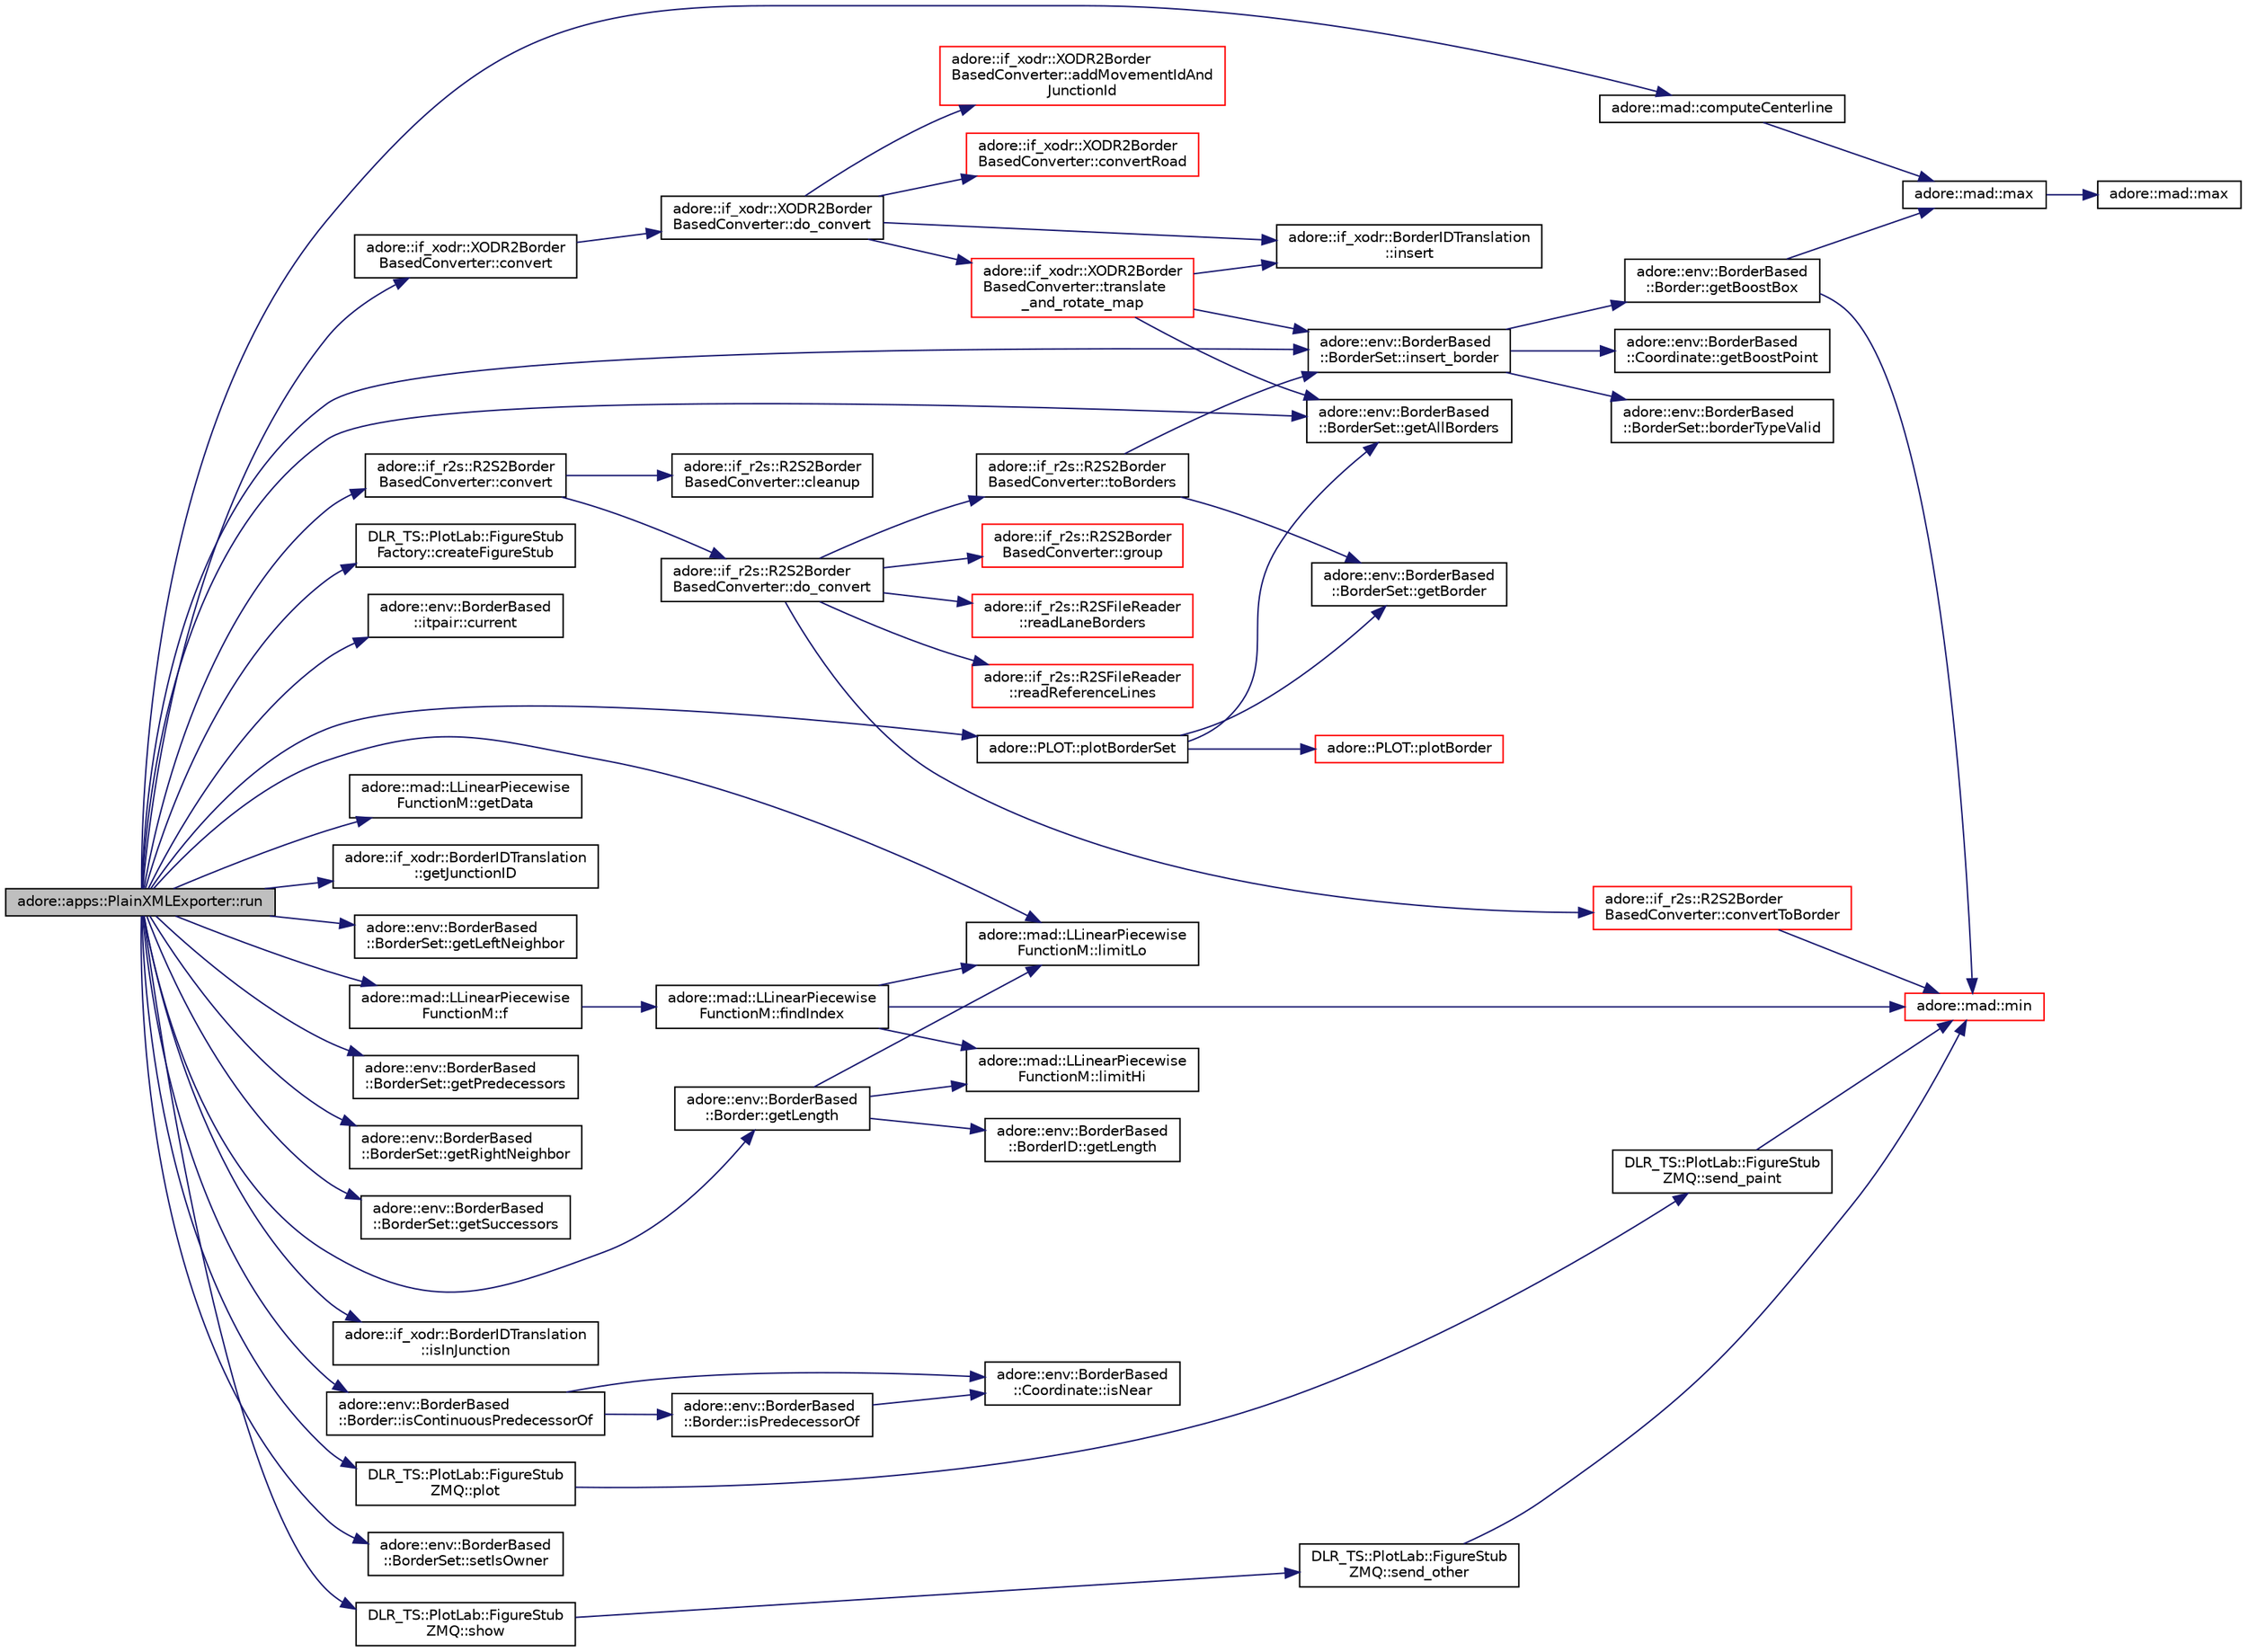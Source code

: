 digraph "adore::apps::PlainXMLExporter::run"
{
 // LATEX_PDF_SIZE
  edge [fontname="Helvetica",fontsize="10",labelfontname="Helvetica",labelfontsize="10"];
  node [fontname="Helvetica",fontsize="10",shape=record];
  rankdir="LR";
  Node1 [label="adore::apps::PlainXMLExporter::run",height=0.2,width=0.4,color="black", fillcolor="grey75", style="filled", fontcolor="black",tooltip=" "];
  Node1 -> Node2 [color="midnightblue",fontsize="10",style="solid",fontname="Helvetica"];
  Node2 [label="adore::mad::computeCenterline",height=0.2,width=0.4,color="black", fillcolor="white", style="filled",URL="$namespaceadore_1_1mad.html#ad28075589c1a25cfd4ef82d9bd61efe3",tooltip=" "];
  Node2 -> Node3 [color="midnightblue",fontsize="10",style="solid",fontname="Helvetica"];
  Node3 [label="adore::mad::max",height=0.2,width=0.4,color="black", fillcolor="white", style="filled",URL="$namespaceadore_1_1mad.html#adea062854ef0b105a3fdca8cf2aca945",tooltip=" "];
  Node3 -> Node4 [color="midnightblue",fontsize="10",style="solid",fontname="Helvetica"];
  Node4 [label="adore::mad::max",height=0.2,width=0.4,color="black", fillcolor="white", style="filled",URL="$namespaceadore_1_1mad.html#a618a8842fed7b9375957b1e393c58492",tooltip=" "];
  Node1 -> Node5 [color="midnightblue",fontsize="10",style="solid",fontname="Helvetica"];
  Node5 [label="adore::if_xodr::XODR2Border\lBasedConverter::convert",height=0.2,width=0.4,color="black", fillcolor="white", style="filled",URL="$classadore_1_1if__xodr_1_1XODR2BorderBasedConverter.html#afb43456b1cc2ee1c30ca4f5a8278f1ba",tooltip="full conversion of OpenDRIVE map to object representations"];
  Node5 -> Node6 [color="midnightblue",fontsize="10",style="solid",fontname="Helvetica"];
  Node6 [label="adore::if_xodr::XODR2Border\lBasedConverter::do_convert",height=0.2,width=0.4,color="black", fillcolor="white", style="filled",URL="$classadore_1_1if__xodr_1_1XODR2BorderBasedConverter.html#a6ca6d0c42c07f37d316e7003676fb297",tooltip="Fills data sets of BorderBased map data representation with data from openDrive xml file."];
  Node6 -> Node7 [color="midnightblue",fontsize="10",style="solid",fontname="Helvetica"];
  Node7 [label="adore::if_xodr::XODR2Border\lBasedConverter::addMovementIdAnd\lJunctionId",height=0.2,width=0.4,color="red", fillcolor="white", style="filled",URL="$classadore_1_1if__xodr_1_1XODR2BorderBasedConverter.html#ae80a52c9376f7e5942d11506170ab3e8",tooltip="determine controller and junction id of traffic lights"];
  Node6 -> Node12 [color="midnightblue",fontsize="10",style="solid",fontname="Helvetica"];
  Node12 [label="adore::if_xodr::XODR2Border\lBasedConverter::convertRoad",height=0.2,width=0.4,color="red", fillcolor="white", style="filled",URL="$classadore_1_1if__xodr_1_1XODR2BorderBasedConverter.html#a7f2969e95bacb9b0e03d244d4f57ac89",tooltip="convert road geometry to borders and also extract traffic control devices and stop lines"];
  Node6 -> Node79 [color="midnightblue",fontsize="10",style="solid",fontname="Helvetica"];
  Node79 [label="adore::if_xodr::BorderIDTranslation\l::insert",height=0.2,width=0.4,color="black", fillcolor="white", style="filled",URL="$classadore_1_1if__xodr_1_1BorderIDTranslation.html#a94bd6f3b65b57ad15ed1a3e8898c13da",tooltip=" "];
  Node6 -> Node80 [color="midnightblue",fontsize="10",style="solid",fontname="Helvetica"];
  Node80 [label="adore::if_xodr::XODR2Border\lBasedConverter::translate\l_and_rotate_map",height=0.2,width=0.4,color="red", fillcolor="white", style="filled",URL="$classadore_1_1if__xodr_1_1XODR2BorderBasedConverter.html#ad8da0acb9efcc6cfc38ba2772d2f5840",tooltip="change position of all objects via translation"];
  Node80 -> Node81 [color="midnightblue",fontsize="10",style="solid",fontname="Helvetica"];
  Node81 [label="adore::env::BorderBased\l::BorderSet::getAllBorders",height=0.2,width=0.4,color="black", fillcolor="white", style="filled",URL="$classadore_1_1env_1_1BorderBased_1_1BorderSet.html#a5dea05943e2c9a960ba7cabc59f7ebb7",tooltip="get all borders in this"];
  Node80 -> Node79 [color="midnightblue",fontsize="10",style="solid",fontname="Helvetica"];
  Node80 -> Node20 [color="midnightblue",fontsize="10",style="solid",fontname="Helvetica"];
  Node20 [label="adore::env::BorderBased\l::BorderSet::insert_border",height=0.2,width=0.4,color="black", fillcolor="white", style="filled",URL="$classadore_1_1env_1_1BorderBased_1_1BorderSet.html#a5730d3e4fc938c9bd1e1146a8a61deec",tooltip="insert new border into this"];
  Node20 -> Node21 [color="midnightblue",fontsize="10",style="solid",fontname="Helvetica"];
  Node21 [label="adore::env::BorderBased\l::BorderSet::borderTypeValid",height=0.2,width=0.4,color="black", fillcolor="white", style="filled",URL="$classadore_1_1env_1_1BorderBased_1_1BorderSet.html#afb523effcee573e774147446ecc756ab",tooltip="check whether border type is in allowed types of set"];
  Node20 -> Node22 [color="midnightblue",fontsize="10",style="solid",fontname="Helvetica"];
  Node22 [label="adore::env::BorderBased\l::Border::getBoostBox",height=0.2,width=0.4,color="black", fillcolor="white", style="filled",URL="$structadore_1_1env_1_1BorderBased_1_1Border.html#a4b1e646e2c3d98b03e75f286611e0cda",tooltip="Get a bounding box for the implicit lane object."];
  Node22 -> Node3 [color="midnightblue",fontsize="10",style="solid",fontname="Helvetica"];
  Node22 -> Node18 [color="midnightblue",fontsize="10",style="solid",fontname="Helvetica"];
  Node18 [label="adore::mad::min",height=0.2,width=0.4,color="red", fillcolor="white", style="filled",URL="$namespaceadore_1_1mad.html#ab58ecb752f9bbfe27832e0a2c0e22c2b",tooltip=" "];
  Node20 -> Node23 [color="midnightblue",fontsize="10",style="solid",fontname="Helvetica"];
  Node23 [label="adore::env::BorderBased\l::Coordinate::getBoostPoint",height=0.2,width=0.4,color="black", fillcolor="white", style="filled",URL="$structadore_1_1env_1_1BorderBased_1_1Coordinate.html#abb34f84413225a9464afe389cb4f71a7",tooltip="Get a boost_point that has the same coordinates as the Coordinate object."];
  Node1 -> Node93 [color="midnightblue",fontsize="10",style="solid",fontname="Helvetica"];
  Node93 [label="adore::if_r2s::R2S2Border\lBasedConverter::convert",height=0.2,width=0.4,color="black", fillcolor="white", style="filled",URL="$classadore_1_1if__r2s_1_1R2S2BorderBasedConverter.html#a182c7ba85fdda1f8985c20f68c8abb14",tooltip="convert to borders"];
  Node93 -> Node94 [color="midnightblue",fontsize="10",style="solid",fontname="Helvetica"];
  Node94 [label="adore::if_r2s::R2S2Border\lBasedConverter::cleanup",height=0.2,width=0.4,color="black", fillcolor="white", style="filled",URL="$classadore_1_1if__r2s_1_1R2S2BorderBasedConverter.html#a209974cbd56a95df8980f92b4809b888",tooltip="cleanup leftover functions in sectionmap"];
  Node93 -> Node95 [color="midnightblue",fontsize="10",style="solid",fontname="Helvetica"];
  Node95 [label="adore::if_r2s::R2S2Border\lBasedConverter::do_convert",height=0.2,width=0.4,color="black", fillcolor="white", style="filled",URL="$classadore_1_1if__r2s_1_1R2S2BorderBasedConverter.html#a6d12e18c673154c8c16fad4895b691c2",tooltip="actual conversion"];
  Node95 -> Node96 [color="midnightblue",fontsize="10",style="solid",fontname="Helvetica"];
  Node96 [label="adore::if_r2s::R2S2Border\lBasedConverter::convertToBorder",height=0.2,width=0.4,color="red", fillcolor="white", style="filled",URL="$classadore_1_1if__r2s_1_1R2S2BorderBasedConverter.html#a6ef8e454c5140d4f40c2ee5c3f4ff38f",tooltip="manage overall conversion process from sectionmap to borderset"];
  Node96 -> Node18 [color="midnightblue",fontsize="10",style="solid",fontname="Helvetica"];
  Node95 -> Node100 [color="midnightblue",fontsize="10",style="solid",fontname="Helvetica"];
  Node100 [label="adore::if_r2s::R2S2Border\lBasedConverter::group",height=0.2,width=0.4,color="red", fillcolor="white", style="filled",URL="$classadore_1_1if__r2s_1_1R2S2BorderBasedConverter.html#adebe8bbc518d9ca4d447230e3c4f900f",tooltip=" "];
  Node95 -> Node103 [color="midnightblue",fontsize="10",style="solid",fontname="Helvetica"];
  Node103 [label="adore::if_r2s::R2SFileReader\l::readLaneBorders",height=0.2,width=0.4,color="red", fillcolor="white", style="filled",URL="$classadore_1_1if__r2s_1_1R2SFileReader.html#ae1c7cf6cf090a9689f1fddbf24fbc6bd",tooltip=" "];
  Node95 -> Node107 [color="midnightblue",fontsize="10",style="solid",fontname="Helvetica"];
  Node107 [label="adore::if_r2s::R2SFileReader\l::readReferenceLines",height=0.2,width=0.4,color="red", fillcolor="white", style="filled",URL="$classadore_1_1if__r2s_1_1R2SFileReader.html#ab699d9e61a6981489eb90d8e0ac4e1c3",tooltip=" "];
  Node95 -> Node108 [color="midnightblue",fontsize="10",style="solid",fontname="Helvetica"];
  Node108 [label="adore::if_r2s::R2S2Border\lBasedConverter::toBorders",height=0.2,width=0.4,color="black", fillcolor="white", style="filled",URL="$classadore_1_1if__r2s_1_1R2S2BorderBasedConverter.html#a2365e79e186f711b21dc93532ac4376b",tooltip="converts sets of ReferenceLine and LaneBorder structs into adore borders"];
  Node108 -> Node109 [color="midnightblue",fontsize="10",style="solid",fontname="Helvetica"];
  Node109 [label="adore::env::BorderBased\l::BorderSet::getBorder",height=0.2,width=0.4,color="black", fillcolor="white", style="filled",URL="$classadore_1_1env_1_1BorderBased_1_1BorderSet.html#a69802bccdc7cf3fa598283509808edc2",tooltip="retrieve a border by ID"];
  Node108 -> Node20 [color="midnightblue",fontsize="10",style="solid",fontname="Helvetica"];
  Node1 -> Node110 [color="midnightblue",fontsize="10",style="solid",fontname="Helvetica"];
  Node110 [label="DLR_TS::PlotLab::FigureStub\lFactory::createFigureStub",height=0.2,width=0.4,color="black", fillcolor="white", style="filled",URL="$classDLR__TS_1_1PlotLab_1_1FigureStubFactory.html#a842dc9d218e8433f3443a08d47cfd6cc",tooltip=" "];
  Node1 -> Node111 [color="midnightblue",fontsize="10",style="solid",fontname="Helvetica"];
  Node111 [label="adore::env::BorderBased\l::itpair::current",height=0.2,width=0.4,color="black", fillcolor="white", style="filled",URL="$structadore_1_1env_1_1BorderBased_1_1itpair.html#a3746f6e3a03399eecb397f897f007562",tooltip=" "];
  Node1 -> Node112 [color="midnightblue",fontsize="10",style="solid",fontname="Helvetica"];
  Node112 [label="adore::mad::LLinearPiecewise\lFunctionM::f",height=0.2,width=0.4,color="black", fillcolor="white", style="filled",URL="$classadore_1_1mad_1_1LLinearPiecewiseFunctionM.html#a0ec611759526365bf49ca6f8781f0262",tooltip=" "];
  Node112 -> Node15 [color="midnightblue",fontsize="10",style="solid",fontname="Helvetica"];
  Node15 [label="adore::mad::LLinearPiecewise\lFunctionM::findIndex",height=0.2,width=0.4,color="black", fillcolor="white", style="filled",URL="$classadore_1_1mad_1_1LLinearPiecewiseFunctionM.html#a92f9ea09083d587aa2ffa1ec600be3b5",tooltip=" "];
  Node15 -> Node16 [color="midnightblue",fontsize="10",style="solid",fontname="Helvetica"];
  Node16 [label="adore::mad::LLinearPiecewise\lFunctionM::limitHi",height=0.2,width=0.4,color="black", fillcolor="white", style="filled",URL="$classadore_1_1mad_1_1LLinearPiecewiseFunctionM.html#aaa496b8ceb3ed505f6450225c46a077a",tooltip=" "];
  Node15 -> Node17 [color="midnightblue",fontsize="10",style="solid",fontname="Helvetica"];
  Node17 [label="adore::mad::LLinearPiecewise\lFunctionM::limitLo",height=0.2,width=0.4,color="black", fillcolor="white", style="filled",URL="$classadore_1_1mad_1_1LLinearPiecewiseFunctionM.html#a682841e9bc82a0653745dce6f908bfa6",tooltip=" "];
  Node15 -> Node18 [color="midnightblue",fontsize="10",style="solid",fontname="Helvetica"];
  Node1 -> Node81 [color="midnightblue",fontsize="10",style="solid",fontname="Helvetica"];
  Node1 -> Node64 [color="midnightblue",fontsize="10",style="solid",fontname="Helvetica"];
  Node64 [label="adore::mad::LLinearPiecewise\lFunctionM::getData",height=0.2,width=0.4,color="black", fillcolor="white", style="filled",URL="$classadore_1_1mad_1_1LLinearPiecewiseFunctionM.html#aa94d90c8643e2d6792f8594f3d666503",tooltip=" "];
  Node1 -> Node113 [color="midnightblue",fontsize="10",style="solid",fontname="Helvetica"];
  Node113 [label="adore::if_xodr::BorderIDTranslation\l::getJunctionID",height=0.2,width=0.4,color="black", fillcolor="white", style="filled",URL="$classadore_1_1if__xodr_1_1BorderIDTranslation.html#ab45ed1ff084a265a9e38147a9daee981",tooltip=" "];
  Node1 -> Node114 [color="midnightblue",fontsize="10",style="solid",fontname="Helvetica"];
  Node114 [label="adore::env::BorderBased\l::BorderSet::getLeftNeighbor",height=0.2,width=0.4,color="black", fillcolor="white", style="filled",URL="$classadore_1_1env_1_1BorderBased_1_1BorderSet.html#a8af807fde181a20de55594592d752adc",tooltip="Get left neighbor of a border."];
  Node1 -> Node115 [color="midnightblue",fontsize="10",style="solid",fontname="Helvetica"];
  Node115 [label="adore::env::BorderBased\l::Border::getLength",height=0.2,width=0.4,color="black", fillcolor="white", style="filled",URL="$structadore_1_1env_1_1BorderBased_1_1Border.html#a522c4ebdb7a16e0aa89b507f554a4fa6",tooltip="Get the length of the border."];
  Node115 -> Node116 [color="midnightblue",fontsize="10",style="solid",fontname="Helvetica"];
  Node116 [label="adore::env::BorderBased\l::BorderID::getLength",height=0.2,width=0.4,color="black", fillcolor="white", style="filled",URL="$structadore_1_1env_1_1BorderBased_1_1BorderID.html#a21f63cc4e5239a964b37d089d54d2418",tooltip=" "];
  Node115 -> Node16 [color="midnightblue",fontsize="10",style="solid",fontname="Helvetica"];
  Node115 -> Node17 [color="midnightblue",fontsize="10",style="solid",fontname="Helvetica"];
  Node1 -> Node117 [color="midnightblue",fontsize="10",style="solid",fontname="Helvetica"];
  Node117 [label="adore::env::BorderBased\l::BorderSet::getPredecessors",height=0.2,width=0.4,color="black", fillcolor="white", style="filled",URL="$classadore_1_1env_1_1BorderBased_1_1BorderSet.html#acc68b8957d3092bf9e53a75ffa433b6f",tooltip="get an interator pair for all borders which lead to b"];
  Node1 -> Node118 [color="midnightblue",fontsize="10",style="solid",fontname="Helvetica"];
  Node118 [label="adore::env::BorderBased\l::BorderSet::getRightNeighbor",height=0.2,width=0.4,color="black", fillcolor="white", style="filled",URL="$classadore_1_1env_1_1BorderBased_1_1BorderSet.html#a49e8f6a0309cd0c2c2afa28412435f4f",tooltip="get the right neighbor of a border"];
  Node1 -> Node119 [color="midnightblue",fontsize="10",style="solid",fontname="Helvetica"];
  Node119 [label="adore::env::BorderBased\l::BorderSet::getSuccessors",height=0.2,width=0.4,color="black", fillcolor="white", style="filled",URL="$classadore_1_1env_1_1BorderBased_1_1BorderSet.html#a4a75adfc507696182edc2514b86f5d24",tooltip="get an interator pair for all borders which follow after b"];
  Node1 -> Node20 [color="midnightblue",fontsize="10",style="solid",fontname="Helvetica"];
  Node1 -> Node120 [color="midnightblue",fontsize="10",style="solid",fontname="Helvetica"];
  Node120 [label="adore::env::BorderBased\l::Border::isContinuousPredecessorOf",height=0.2,width=0.4,color="black", fillcolor="white", style="filled",URL="$structadore_1_1env_1_1BorderBased_1_1Border.html#a441b9f3124fd611e074d0337ded96dce",tooltip="Check whether the border is a continuous predecessor of another border."];
  Node120 -> Node121 [color="midnightblue",fontsize="10",style="solid",fontname="Helvetica"];
  Node121 [label="adore::env::BorderBased\l::Coordinate::isNear",height=0.2,width=0.4,color="black", fillcolor="white", style="filled",URL="$structadore_1_1env_1_1BorderBased_1_1Coordinate.html#a29c83e934340f40cfa66dab2e7982d20",tooltip="Check whether the Coordinate is near to another Coordinate."];
  Node120 -> Node122 [color="midnightblue",fontsize="10",style="solid",fontname="Helvetica"];
  Node122 [label="adore::env::BorderBased\l::Border::isPredecessorOf",height=0.2,width=0.4,color="black", fillcolor="white", style="filled",URL="$structadore_1_1env_1_1BorderBased_1_1Border.html#a26aecd3bc2175fb624dcab6c10570e3b",tooltip="Check whether border is a direct predecessor of another border."];
  Node122 -> Node121 [color="midnightblue",fontsize="10",style="solid",fontname="Helvetica"];
  Node1 -> Node123 [color="midnightblue",fontsize="10",style="solid",fontname="Helvetica"];
  Node123 [label="adore::if_xodr::BorderIDTranslation\l::isInJunction",height=0.2,width=0.4,color="black", fillcolor="white", style="filled",URL="$classadore_1_1if__xodr_1_1BorderIDTranslation.html#abe0cf6f4f0ccd9da8b7f8558999b1df3",tooltip=" "];
  Node1 -> Node17 [color="midnightblue",fontsize="10",style="solid",fontname="Helvetica"];
  Node1 -> Node124 [color="midnightblue",fontsize="10",style="solid",fontname="Helvetica"];
  Node124 [label="DLR_TS::PlotLab::FigureStub\lZMQ::plot",height=0.2,width=0.4,color="black", fillcolor="white", style="filled",URL="$classDLR__TS_1_1PlotLab_1_1FigureStubZMQ.html#a6bf741b7f5831d68d614e0bbc58c100b",tooltip=" "];
  Node124 -> Node125 [color="midnightblue",fontsize="10",style="solid",fontname="Helvetica"];
  Node125 [label="DLR_TS::PlotLab::FigureStub\lZMQ::send_paint",height=0.2,width=0.4,color="black", fillcolor="white", style="filled",URL="$classDLR__TS_1_1PlotLab_1_1FigureStubZMQ.html#aa443ee76d90d42fd8aade79cebb25da2",tooltip=" "];
  Node125 -> Node18 [color="midnightblue",fontsize="10",style="solid",fontname="Helvetica"];
  Node1 -> Node126 [color="midnightblue",fontsize="10",style="solid",fontname="Helvetica"];
  Node126 [label="adore::PLOT::plotBorderSet",height=0.2,width=0.4,color="black", fillcolor="white", style="filled",URL="$namespaceadore_1_1PLOT.html#a1a04f470365d4993dff7c6172fd181a5",tooltip=" "];
  Node126 -> Node81 [color="midnightblue",fontsize="10",style="solid",fontname="Helvetica"];
  Node126 -> Node109 [color="midnightblue",fontsize="10",style="solid",fontname="Helvetica"];
  Node126 -> Node127 [color="midnightblue",fontsize="10",style="solid",fontname="Helvetica"];
  Node127 [label="adore::PLOT::plotBorder",height=0.2,width=0.4,color="red", fillcolor="white", style="filled",URL="$namespaceadore_1_1PLOT.html#ac157afb98167a75b689e6ef5af6c2b71",tooltip=" "];
  Node1 -> Node131 [color="midnightblue",fontsize="10",style="solid",fontname="Helvetica"];
  Node131 [label="adore::env::BorderBased\l::BorderSet::setIsOwner",height=0.2,width=0.4,color="black", fillcolor="white", style="filled",URL="$classadore_1_1env_1_1BorderBased_1_1BorderSet.html#ac7fdae2e42da82d8c2239e939d21da96",tooltip="set whether this owns objects in pointers"];
  Node1 -> Node132 [color="midnightblue",fontsize="10",style="solid",fontname="Helvetica"];
  Node132 [label="DLR_TS::PlotLab::FigureStub\lZMQ::show",height=0.2,width=0.4,color="black", fillcolor="white", style="filled",URL="$classDLR__TS_1_1PlotLab_1_1FigureStubZMQ.html#a2a40beae222d594d6c4b9ee5e44286a4",tooltip=" "];
  Node132 -> Node133 [color="midnightblue",fontsize="10",style="solid",fontname="Helvetica"];
  Node133 [label="DLR_TS::PlotLab::FigureStub\lZMQ::send_other",height=0.2,width=0.4,color="black", fillcolor="white", style="filled",URL="$classDLR__TS_1_1PlotLab_1_1FigureStubZMQ.html#adb0209daac07d5551c88c2e606d90588",tooltip=" "];
  Node133 -> Node18 [color="midnightblue",fontsize="10",style="solid",fontname="Helvetica"];
}
